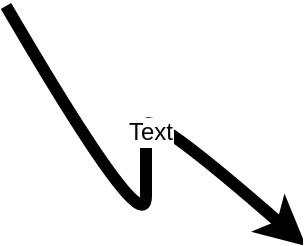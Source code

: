 <mxfile version="12.2.6" type="github" pages="1">
  <diagram id="Q0rHDnTHYuzu7F4OOoof" name="Page-1">
    <mxGraphModel dx="670" dy="356" grid="1" gridSize="10" guides="1" tooltips="1" connect="1" arrows="1" fold="1" page="1" pageScale="1" pageWidth="827" pageHeight="1169" math="0" shadow="0">
      <root>
        <mxCell id="0"/>
        <mxCell id="1" parent="0"/>
        <mxCell id="PNT0XBAOtH4EJ4wIyLek-1" value="" style="curved=1;endArrow=classic;html=1;strokeWidth=6;" edge="1" parent="1">
          <mxGeometry width="50" height="50" relative="1" as="geometry">
            <mxPoint x="160" y="320" as="sourcePoint"/>
            <mxPoint x="310" y="440" as="targetPoint"/>
            <Array as="points">
              <mxPoint x="230" y="440"/>
              <mxPoint x="230" y="390"/>
              <mxPoint x="230" y="370"/>
            </Array>
          </mxGeometry>
        </mxCell>
        <mxCell id="PNT0XBAOtH4EJ4wIyLek-4" value="Text" style="text;html=1;resizable=0;points=[];align=center;verticalAlign=middle;labelBackgroundColor=#ffffff;" vertex="1" connectable="0" parent="PNT0XBAOtH4EJ4wIyLek-1">
          <mxGeometry x="0.246" y="-2" relative="1" as="geometry">
            <mxPoint as="offset"/>
          </mxGeometry>
        </mxCell>
      </root>
    </mxGraphModel>
  </diagram>
</mxfile>
